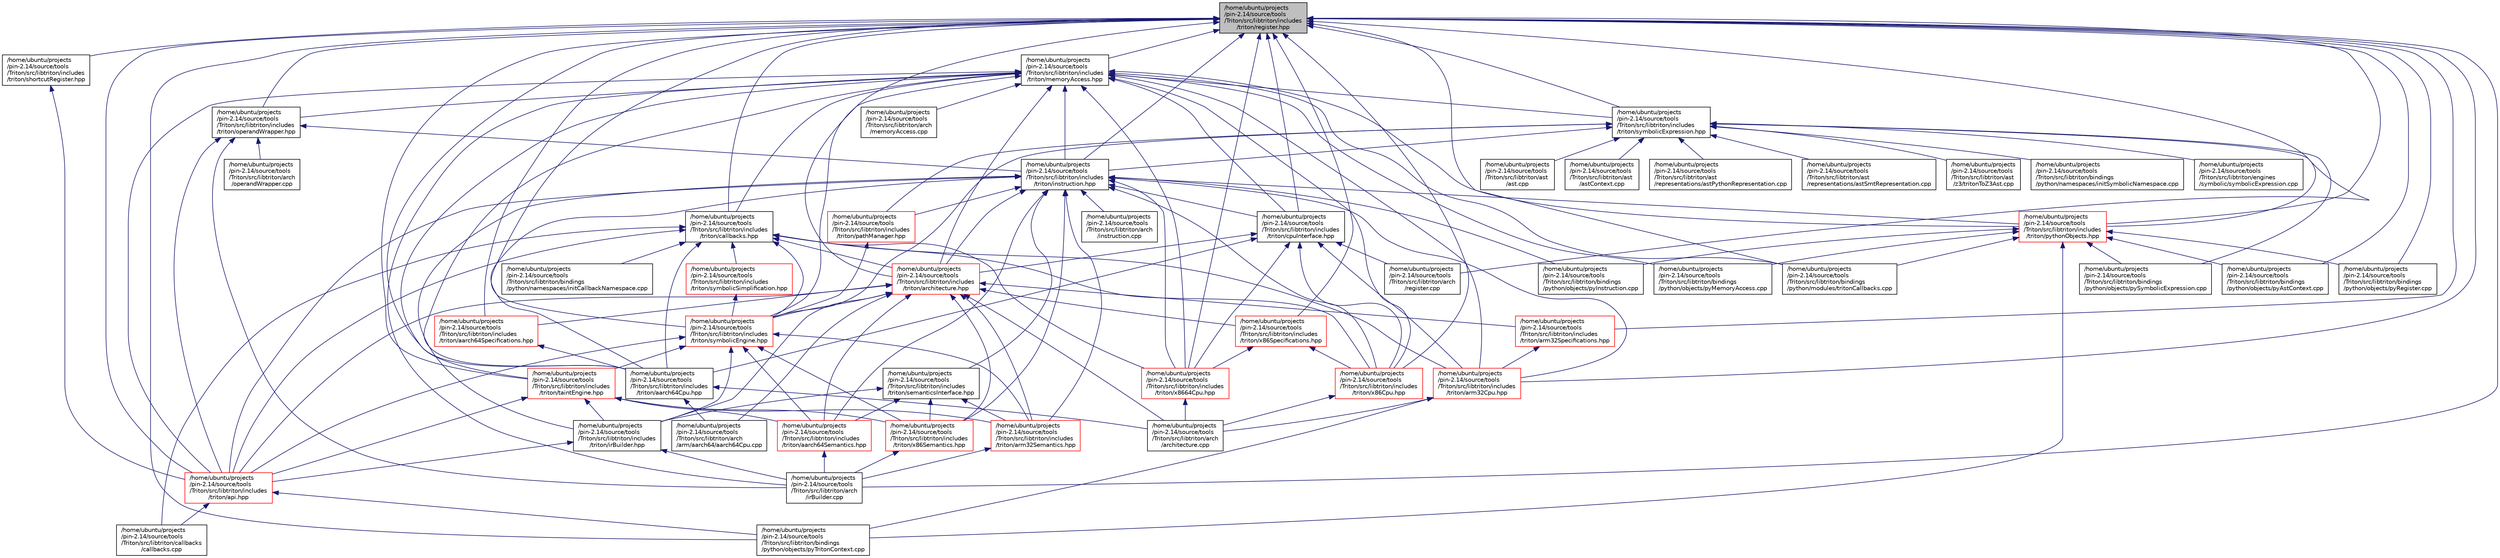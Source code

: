 digraph "/home/ubuntu/projects/pin-2.14/source/tools/Triton/src/libtriton/includes/triton/register.hpp"
{
  edge [fontname="Helvetica",fontsize="10",labelfontname="Helvetica",labelfontsize="10"];
  node [fontname="Helvetica",fontsize="10",shape=record];
  Node0 [label="/home/ubuntu/projects\l/pin-2.14/source/tools\l/Triton/src/libtriton/includes\l/triton/register.hpp",height=0.2,width=0.4,color="black", fillcolor="grey75", style="filled", fontcolor="black"];
  Node0 -> Node1 [dir="back",color="midnightblue",fontsize="10",style="solid",fontname="Helvetica"];
  Node1 [label="/home/ubuntu/projects\l/pin-2.14/source/tools\l/Triton/src/libtriton/includes\l/triton/memoryAccess.hpp",height=0.2,width=0.4,color="black", fillcolor="white", style="filled",URL="$memoryAccess_8hpp.html"];
  Node1 -> Node2 [dir="back",color="midnightblue",fontsize="10",style="solid",fontname="Helvetica"];
  Node2 [label="/home/ubuntu/projects\l/pin-2.14/source/tools\l/Triton/src/libtriton/includes\l/triton/callbacks.hpp",height=0.2,width=0.4,color="black", fillcolor="white", style="filled",URL="$callbacks_8hpp.html"];
  Node2 -> Node3 [dir="back",color="midnightblue",fontsize="10",style="solid",fontname="Helvetica"];
  Node3 [label="/home/ubuntu/projects\l/pin-2.14/source/tools\l/Triton/src/libtriton/includes\l/triton/architecture.hpp",height=0.2,width=0.4,color="red", fillcolor="white", style="filled",URL="$architecture_8hpp.html"];
  Node3 -> Node4 [dir="back",color="midnightblue",fontsize="10",style="solid",fontname="Helvetica"];
  Node4 [label="/home/ubuntu/projects\l/pin-2.14/source/tools\l/Triton/src/libtriton/includes\l/triton/api.hpp",height=0.2,width=0.4,color="red", fillcolor="white", style="filled",URL="$libtriton_2includes_2triton_2api_8hpp.html"];
  Node4 -> Node6 [dir="back",color="midnightblue",fontsize="10",style="solid",fontname="Helvetica"];
  Node6 [label="/home/ubuntu/projects\l/pin-2.14/source/tools\l/Triton/src/libtriton/bindings\l/python/objects/pyTritonContext.cpp",height=0.2,width=0.4,color="black", fillcolor="white", style="filled",URL="$pyTritonContext_8cpp.html"];
  Node4 -> Node7 [dir="back",color="midnightblue",fontsize="10",style="solid",fontname="Helvetica"];
  Node7 [label="/home/ubuntu/projects\l/pin-2.14/source/tools\l/Triton/src/libtriton/callbacks\l/callbacks.cpp",height=0.2,width=0.4,color="black", fillcolor="white", style="filled",URL="$libtriton_2callbacks_2callbacks_8cpp.html"];
  Node3 -> Node17 [dir="back",color="midnightblue",fontsize="10",style="solid",fontname="Helvetica"];
  Node17 [label="/home/ubuntu/projects\l/pin-2.14/source/tools\l/Triton/src/libtriton/includes\l/triton/irBuilder.hpp",height=0.2,width=0.4,color="black", fillcolor="white", style="filled",URL="$irBuilder_8hpp.html"];
  Node17 -> Node4 [dir="back",color="midnightblue",fontsize="10",style="solid",fontname="Helvetica"];
  Node17 -> Node18 [dir="back",color="midnightblue",fontsize="10",style="solid",fontname="Helvetica"];
  Node18 [label="/home/ubuntu/projects\l/pin-2.14/source/tools\l/Triton/src/libtriton/arch\l/irBuilder.cpp",height=0.2,width=0.4,color="black", fillcolor="white", style="filled",URL="$irBuilder_8cpp.html"];
  Node3 -> Node19 [dir="back",color="midnightblue",fontsize="10",style="solid",fontname="Helvetica"];
  Node19 [label="/home/ubuntu/projects\l/pin-2.14/source/tools\l/Triton/src/libtriton/includes\l/triton/symbolicEngine.hpp",height=0.2,width=0.4,color="red", fillcolor="white", style="filled",URL="$symbolicEngine_8hpp.html"];
  Node19 -> Node17 [dir="back",color="midnightblue",fontsize="10",style="solid",fontname="Helvetica"];
  Node19 -> Node20 [dir="back",color="midnightblue",fontsize="10",style="solid",fontname="Helvetica"];
  Node20 [label="/home/ubuntu/projects\l/pin-2.14/source/tools\l/Triton/src/libtriton/includes\l/triton/taintEngine.hpp",height=0.2,width=0.4,color="red", fillcolor="white", style="filled",URL="$taintEngine_8hpp.html"];
  Node20 -> Node17 [dir="back",color="midnightblue",fontsize="10",style="solid",fontname="Helvetica"];
  Node20 -> Node4 [dir="back",color="midnightblue",fontsize="10",style="solid",fontname="Helvetica"];
  Node20 -> Node21 [dir="back",color="midnightblue",fontsize="10",style="solid",fontname="Helvetica"];
  Node21 [label="/home/ubuntu/projects\l/pin-2.14/source/tools\l/Triton/src/libtriton/includes\l/triton/aarch64Semantics.hpp",height=0.2,width=0.4,color="red", fillcolor="white", style="filled",URL="$aarch64Semantics_8hpp.html"];
  Node21 -> Node18 [dir="back",color="midnightblue",fontsize="10",style="solid",fontname="Helvetica"];
  Node20 -> Node23 [dir="back",color="midnightblue",fontsize="10",style="solid",fontname="Helvetica"];
  Node23 [label="/home/ubuntu/projects\l/pin-2.14/source/tools\l/Triton/src/libtriton/includes\l/triton/arm32Semantics.hpp",height=0.2,width=0.4,color="red", fillcolor="white", style="filled",URL="$arm32Semantics_8hpp.html"];
  Node23 -> Node18 [dir="back",color="midnightblue",fontsize="10",style="solid",fontname="Helvetica"];
  Node20 -> Node25 [dir="back",color="midnightblue",fontsize="10",style="solid",fontname="Helvetica"];
  Node25 [label="/home/ubuntu/projects\l/pin-2.14/source/tools\l/Triton/src/libtriton/includes\l/triton/x86Semantics.hpp",height=0.2,width=0.4,color="red", fillcolor="white", style="filled",URL="$x86Semantics_8hpp.html"];
  Node25 -> Node18 [dir="back",color="midnightblue",fontsize="10",style="solid",fontname="Helvetica"];
  Node19 -> Node4 [dir="back",color="midnightblue",fontsize="10",style="solid",fontname="Helvetica"];
  Node19 -> Node21 [dir="back",color="midnightblue",fontsize="10",style="solid",fontname="Helvetica"];
  Node19 -> Node23 [dir="back",color="midnightblue",fontsize="10",style="solid",fontname="Helvetica"];
  Node19 -> Node25 [dir="back",color="midnightblue",fontsize="10",style="solid",fontname="Helvetica"];
  Node3 -> Node30 [dir="back",color="midnightblue",fontsize="10",style="solid",fontname="Helvetica"];
  Node30 [label="/home/ubuntu/projects\l/pin-2.14/source/tools\l/Triton/src/libtriton/includes\l/triton/aarch64Specifications.hpp",height=0.2,width=0.4,color="red", fillcolor="white", style="filled",URL="$aarch64Specifications_8hpp.html"];
  Node30 -> Node31 [dir="back",color="midnightblue",fontsize="10",style="solid",fontname="Helvetica"];
  Node31 [label="/home/ubuntu/projects\l/pin-2.14/source/tools\l/Triton/src/libtriton/includes\l/triton/aarch64Cpu.hpp",height=0.2,width=0.4,color="black", fillcolor="white", style="filled",URL="$aarch64Cpu_8hpp.html"];
  Node31 -> Node32 [dir="back",color="midnightblue",fontsize="10",style="solid",fontname="Helvetica"];
  Node32 [label="/home/ubuntu/projects\l/pin-2.14/source/tools\l/Triton/src/libtriton/arch\l/architecture.cpp",height=0.2,width=0.4,color="black", fillcolor="white", style="filled",URL="$architecture_8cpp.html"];
  Node31 -> Node33 [dir="back",color="midnightblue",fontsize="10",style="solid",fontname="Helvetica"];
  Node33 [label="/home/ubuntu/projects\l/pin-2.14/source/tools\l/Triton/src/libtriton/arch\l/arm/aarch64/aarch64Cpu.cpp",height=0.2,width=0.4,color="black", fillcolor="white", style="filled",URL="$aarch64Cpu_8cpp.html"];
  Node3 -> Node32 [dir="back",color="midnightblue",fontsize="10",style="solid",fontname="Helvetica"];
  Node3 -> Node37 [dir="back",color="midnightblue",fontsize="10",style="solid",fontname="Helvetica"];
  Node37 [label="/home/ubuntu/projects\l/pin-2.14/source/tools\l/Triton/src/libtriton/includes\l/triton/arm32Specifications.hpp",height=0.2,width=0.4,color="red", fillcolor="white", style="filled",URL="$arm32Specifications_8hpp.html"];
  Node37 -> Node38 [dir="back",color="midnightblue",fontsize="10",style="solid",fontname="Helvetica"];
  Node38 [label="/home/ubuntu/projects\l/pin-2.14/source/tools\l/Triton/src/libtriton/includes\l/triton/arm32Cpu.hpp",height=0.2,width=0.4,color="red", fillcolor="white", style="filled",URL="$arm32Cpu_8hpp.html"];
  Node38 -> Node32 [dir="back",color="midnightblue",fontsize="10",style="solid",fontname="Helvetica"];
  Node38 -> Node6 [dir="back",color="midnightblue",fontsize="10",style="solid",fontname="Helvetica"];
  Node3 -> Node41 [dir="back",color="midnightblue",fontsize="10",style="solid",fontname="Helvetica"];
  Node41 [label="/home/ubuntu/projects\l/pin-2.14/source/tools\l/Triton/src/libtriton/includes\l/triton/x86Specifications.hpp",height=0.2,width=0.4,color="red", fillcolor="white", style="filled",URL="$x86Specifications_8hpp.html"];
  Node41 -> Node42 [dir="back",color="midnightblue",fontsize="10",style="solid",fontname="Helvetica"];
  Node42 [label="/home/ubuntu/projects\l/pin-2.14/source/tools\l/Triton/src/libtriton/includes\l/triton/x8664Cpu.hpp",height=0.2,width=0.4,color="red", fillcolor="white", style="filled",URL="$x8664Cpu_8hpp.html"];
  Node42 -> Node32 [dir="back",color="midnightblue",fontsize="10",style="solid",fontname="Helvetica"];
  Node41 -> Node44 [dir="back",color="midnightblue",fontsize="10",style="solid",fontname="Helvetica"];
  Node44 [label="/home/ubuntu/projects\l/pin-2.14/source/tools\l/Triton/src/libtriton/includes\l/triton/x86Cpu.hpp",height=0.2,width=0.4,color="red", fillcolor="white", style="filled",URL="$x86Cpu_8hpp.html"];
  Node44 -> Node32 [dir="back",color="midnightblue",fontsize="10",style="solid",fontname="Helvetica"];
  Node3 -> Node33 [dir="back",color="midnightblue",fontsize="10",style="solid",fontname="Helvetica"];
  Node3 -> Node21 [dir="back",color="midnightblue",fontsize="10",style="solid",fontname="Helvetica"];
  Node3 -> Node23 [dir="back",color="midnightblue",fontsize="10",style="solid",fontname="Helvetica"];
  Node3 -> Node25 [dir="back",color="midnightblue",fontsize="10",style="solid",fontname="Helvetica"];
  Node2 -> Node4 [dir="back",color="midnightblue",fontsize="10",style="solid",fontname="Helvetica"];
  Node2 -> Node19 [dir="back",color="midnightblue",fontsize="10",style="solid",fontname="Helvetica"];
  Node2 -> Node51 [dir="back",color="midnightblue",fontsize="10",style="solid",fontname="Helvetica"];
  Node51 [label="/home/ubuntu/projects\l/pin-2.14/source/tools\l/Triton/src/libtriton/includes\l/triton/symbolicSimplification.hpp",height=0.2,width=0.4,color="red", fillcolor="white", style="filled",URL="$symbolicSimplification_8hpp.html"];
  Node51 -> Node19 [dir="back",color="midnightblue",fontsize="10",style="solid",fontname="Helvetica"];
  Node2 -> Node31 [dir="back",color="midnightblue",fontsize="10",style="solid",fontname="Helvetica"];
  Node2 -> Node38 [dir="back",color="midnightblue",fontsize="10",style="solid",fontname="Helvetica"];
  Node2 -> Node42 [dir="back",color="midnightblue",fontsize="10",style="solid",fontname="Helvetica"];
  Node2 -> Node44 [dir="back",color="midnightblue",fontsize="10",style="solid",fontname="Helvetica"];
  Node2 -> Node53 [dir="back",color="midnightblue",fontsize="10",style="solid",fontname="Helvetica"];
  Node53 [label="/home/ubuntu/projects\l/pin-2.14/source/tools\l/Triton/src/libtriton/bindings\l/python/namespaces/initCallbackNamespace.cpp",height=0.2,width=0.4,color="black", fillcolor="white", style="filled",URL="$initCallbackNamespace_8cpp.html"];
  Node2 -> Node7 [dir="back",color="midnightblue",fontsize="10",style="solid",fontname="Helvetica"];
  Node1 -> Node54 [dir="back",color="midnightblue",fontsize="10",style="solid",fontname="Helvetica"];
  Node54 [label="/home/ubuntu/projects\l/pin-2.14/source/tools\l/Triton/src/libtriton/includes\l/triton/instruction.hpp",height=0.2,width=0.4,color="black", fillcolor="white", style="filled",URL="$instruction_8hpp.html"];
  Node54 -> Node55 [dir="back",color="midnightblue",fontsize="10",style="solid",fontname="Helvetica"];
  Node55 [label="/home/ubuntu/projects\l/pin-2.14/source/tools\l/Triton/src/libtriton/includes\l/triton/cpuInterface.hpp",height=0.2,width=0.4,color="black", fillcolor="white", style="filled",URL="$cpuInterface_8hpp.html"];
  Node55 -> Node3 [dir="back",color="midnightblue",fontsize="10",style="solid",fontname="Helvetica"];
  Node55 -> Node31 [dir="back",color="midnightblue",fontsize="10",style="solid",fontname="Helvetica"];
  Node55 -> Node38 [dir="back",color="midnightblue",fontsize="10",style="solid",fontname="Helvetica"];
  Node55 -> Node42 [dir="back",color="midnightblue",fontsize="10",style="solid",fontname="Helvetica"];
  Node55 -> Node44 [dir="back",color="midnightblue",fontsize="10",style="solid",fontname="Helvetica"];
  Node55 -> Node56 [dir="back",color="midnightblue",fontsize="10",style="solid",fontname="Helvetica"];
  Node56 [label="/home/ubuntu/projects\l/pin-2.14/source/tools\l/Triton/src/libtriton/arch\l/register.cpp",height=0.2,width=0.4,color="black", fillcolor="white", style="filled",URL="$register_8cpp.html"];
  Node54 -> Node3 [dir="back",color="midnightblue",fontsize="10",style="solid",fontname="Helvetica"];
  Node54 -> Node4 [dir="back",color="midnightblue",fontsize="10",style="solid",fontname="Helvetica"];
  Node54 -> Node17 [dir="back",color="midnightblue",fontsize="10",style="solid",fontname="Helvetica"];
  Node54 -> Node57 [dir="back",color="midnightblue",fontsize="10",style="solid",fontname="Helvetica"];
  Node57 [label="/home/ubuntu/projects\l/pin-2.14/source/tools\l/Triton/src/libtriton/includes\l/triton/semanticsInterface.hpp",height=0.2,width=0.4,color="black", fillcolor="white", style="filled",URL="$semanticsInterface_8hpp.html"];
  Node57 -> Node17 [dir="back",color="midnightblue",fontsize="10",style="solid",fontname="Helvetica"];
  Node57 -> Node21 [dir="back",color="midnightblue",fontsize="10",style="solid",fontname="Helvetica"];
  Node57 -> Node23 [dir="back",color="midnightblue",fontsize="10",style="solid",fontname="Helvetica"];
  Node57 -> Node25 [dir="back",color="midnightblue",fontsize="10",style="solid",fontname="Helvetica"];
  Node54 -> Node58 [dir="back",color="midnightblue",fontsize="10",style="solid",fontname="Helvetica"];
  Node58 [label="/home/ubuntu/projects\l/pin-2.14/source/tools\l/Triton/src/libtriton/includes\l/triton/pathManager.hpp",height=0.2,width=0.4,color="red", fillcolor="white", style="filled",URL="$pathManager_8hpp.html"];
  Node58 -> Node19 [dir="back",color="midnightblue",fontsize="10",style="solid",fontname="Helvetica"];
  Node54 -> Node31 [dir="back",color="midnightblue",fontsize="10",style="solid",fontname="Helvetica"];
  Node54 -> Node38 [dir="back",color="midnightblue",fontsize="10",style="solid",fontname="Helvetica"];
  Node54 -> Node42 [dir="back",color="midnightblue",fontsize="10",style="solid",fontname="Helvetica"];
  Node54 -> Node44 [dir="back",color="midnightblue",fontsize="10",style="solid",fontname="Helvetica"];
  Node54 -> Node21 [dir="back",color="midnightblue",fontsize="10",style="solid",fontname="Helvetica"];
  Node54 -> Node23 [dir="back",color="midnightblue",fontsize="10",style="solid",fontname="Helvetica"];
  Node54 -> Node60 [dir="back",color="midnightblue",fontsize="10",style="solid",fontname="Helvetica"];
  Node60 [label="/home/ubuntu/projects\l/pin-2.14/source/tools\l/Triton/src/libtriton/arch\l/instruction.cpp",height=0.2,width=0.4,color="black", fillcolor="white", style="filled",URL="$instruction_8cpp.html"];
  Node54 -> Node25 [dir="back",color="midnightblue",fontsize="10",style="solid",fontname="Helvetica"];
  Node54 -> Node61 [dir="back",color="midnightblue",fontsize="10",style="solid",fontname="Helvetica"];
  Node61 [label="/home/ubuntu/projects\l/pin-2.14/source/tools\l/Triton/src/libtriton/includes\l/triton/pythonObjects.hpp",height=0.2,width=0.4,color="red", fillcolor="white", style="filled",URL="$pythonObjects_8hpp.html"];
  Node61 -> Node62 [dir="back",color="midnightblue",fontsize="10",style="solid",fontname="Helvetica"];
  Node62 [label="/home/ubuntu/projects\l/pin-2.14/source/tools\l/Triton/src/libtriton/bindings\l/python/modules/tritonCallbacks.cpp",height=0.2,width=0.4,color="black", fillcolor="white", style="filled",URL="$tritonCallbacks_8cpp.html"];
  Node61 -> Node64 [dir="back",color="midnightblue",fontsize="10",style="solid",fontname="Helvetica"];
  Node64 [label="/home/ubuntu/projects\l/pin-2.14/source/tools\l/Triton/src/libtriton/bindings\l/python/objects/pyAstContext.cpp",height=0.2,width=0.4,color="black", fillcolor="white", style="filled",URL="$pyAstContext_8cpp.html"];
  Node61 -> Node68 [dir="back",color="midnightblue",fontsize="10",style="solid",fontname="Helvetica"];
  Node68 [label="/home/ubuntu/projects\l/pin-2.14/source/tools\l/Triton/src/libtriton/bindings\l/python/objects/pyInstruction.cpp",height=0.2,width=0.4,color="black", fillcolor="white", style="filled",URL="$pyInstruction_8cpp.html"];
  Node61 -> Node69 [dir="back",color="midnightblue",fontsize="10",style="solid",fontname="Helvetica"];
  Node69 [label="/home/ubuntu/projects\l/pin-2.14/source/tools\l/Triton/src/libtriton/bindings\l/python/objects/pyMemoryAccess.cpp",height=0.2,width=0.4,color="black", fillcolor="white", style="filled",URL="$pyMemoryAccess_8cpp.html"];
  Node61 -> Node71 [dir="back",color="midnightblue",fontsize="10",style="solid",fontname="Helvetica"];
  Node71 [label="/home/ubuntu/projects\l/pin-2.14/source/tools\l/Triton/src/libtriton/bindings\l/python/objects/pyRegister.cpp",height=0.2,width=0.4,color="black", fillcolor="white", style="filled",URL="$pyRegister_8cpp.html"];
  Node61 -> Node73 [dir="back",color="midnightblue",fontsize="10",style="solid",fontname="Helvetica"];
  Node73 [label="/home/ubuntu/projects\l/pin-2.14/source/tools\l/Triton/src/libtriton/bindings\l/python/objects/pySymbolicExpression.cpp",height=0.2,width=0.4,color="black", fillcolor="white", style="filled",URL="$pySymbolicExpression_8cpp.html"];
  Node61 -> Node6 [dir="back",color="midnightblue",fontsize="10",style="solid",fontname="Helvetica"];
  Node54 -> Node68 [dir="back",color="midnightblue",fontsize="10",style="solid",fontname="Helvetica"];
  Node1 -> Node75 [dir="back",color="midnightblue",fontsize="10",style="solid",fontname="Helvetica"];
  Node75 [label="/home/ubuntu/projects\l/pin-2.14/source/tools\l/Triton/src/libtriton/includes\l/triton/operandWrapper.hpp",height=0.2,width=0.4,color="black", fillcolor="white", style="filled",URL="$operandWrapper_8hpp.html"];
  Node75 -> Node54 [dir="back",color="midnightblue",fontsize="10",style="solid",fontname="Helvetica"];
  Node75 -> Node4 [dir="back",color="midnightblue",fontsize="10",style="solid",fontname="Helvetica"];
  Node75 -> Node18 [dir="back",color="midnightblue",fontsize="10",style="solid",fontname="Helvetica"];
  Node75 -> Node76 [dir="back",color="midnightblue",fontsize="10",style="solid",fontname="Helvetica"];
  Node76 [label="/home/ubuntu/projects\l/pin-2.14/source/tools\l/Triton/src/libtriton/arch\l/operandWrapper.cpp",height=0.2,width=0.4,color="black", fillcolor="white", style="filled",URL="$operandWrapper_8cpp.html"];
  Node1 -> Node77 [dir="back",color="midnightblue",fontsize="10",style="solid",fontname="Helvetica"];
  Node77 [label="/home/ubuntu/projects\l/pin-2.14/source/tools\l/Triton/src/libtriton/includes\l/triton/symbolicExpression.hpp",height=0.2,width=0.4,color="black", fillcolor="white", style="filled",URL="$symbolicExpression_8hpp.html"];
  Node77 -> Node54 [dir="back",color="midnightblue",fontsize="10",style="solid",fontname="Helvetica"];
  Node77 -> Node58 [dir="back",color="midnightblue",fontsize="10",style="solid",fontname="Helvetica"];
  Node77 -> Node19 [dir="back",color="midnightblue",fontsize="10",style="solid",fontname="Helvetica"];
  Node77 -> Node78 [dir="back",color="midnightblue",fontsize="10",style="solid",fontname="Helvetica"];
  Node78 [label="/home/ubuntu/projects\l/pin-2.14/source/tools\l/Triton/src/libtriton/ast\l/ast.cpp",height=0.2,width=0.4,color="black", fillcolor="white", style="filled",URL="$ast_8cpp.html"];
  Node77 -> Node79 [dir="back",color="midnightblue",fontsize="10",style="solid",fontname="Helvetica"];
  Node79 [label="/home/ubuntu/projects\l/pin-2.14/source/tools\l/Triton/src/libtriton/ast\l/astContext.cpp",height=0.2,width=0.4,color="black", fillcolor="white", style="filled",URL="$astContext_8cpp.html"];
  Node77 -> Node80 [dir="back",color="midnightblue",fontsize="10",style="solid",fontname="Helvetica"];
  Node80 [label="/home/ubuntu/projects\l/pin-2.14/source/tools\l/Triton/src/libtriton/ast\l/representations/astPythonRepresentation.cpp",height=0.2,width=0.4,color="black", fillcolor="white", style="filled",URL="$astPythonRepresentation_8cpp.html"];
  Node77 -> Node81 [dir="back",color="midnightblue",fontsize="10",style="solid",fontname="Helvetica"];
  Node81 [label="/home/ubuntu/projects\l/pin-2.14/source/tools\l/Triton/src/libtriton/ast\l/representations/astSmtRepresentation.cpp",height=0.2,width=0.4,color="black", fillcolor="white", style="filled",URL="$astSmtRepresentation_8cpp.html"];
  Node77 -> Node82 [dir="back",color="midnightblue",fontsize="10",style="solid",fontname="Helvetica"];
  Node82 [label="/home/ubuntu/projects\l/pin-2.14/source/tools\l/Triton/src/libtriton/ast\l/z3/tritonToZ3Ast.cpp",height=0.2,width=0.4,color="black", fillcolor="white", style="filled",URL="$tritonToZ3Ast_8cpp.html"];
  Node77 -> Node61 [dir="back",color="midnightblue",fontsize="10",style="solid",fontname="Helvetica"];
  Node77 -> Node83 [dir="back",color="midnightblue",fontsize="10",style="solid",fontname="Helvetica"];
  Node83 [label="/home/ubuntu/projects\l/pin-2.14/source/tools\l/Triton/src/libtriton/bindings\l/python/namespaces/initSymbolicNamespace.cpp",height=0.2,width=0.4,color="black", fillcolor="white", style="filled",URL="$initSymbolicNamespace_8cpp.html"];
  Node77 -> Node73 [dir="back",color="midnightblue",fontsize="10",style="solid",fontname="Helvetica"];
  Node77 -> Node84 [dir="back",color="midnightblue",fontsize="10",style="solid",fontname="Helvetica"];
  Node84 [label="/home/ubuntu/projects\l/pin-2.14/source/tools\l/Triton/src/libtriton/engines\l/symbolic/symbolicExpression.cpp",height=0.2,width=0.4,color="black", fillcolor="white", style="filled",URL="$symbolicExpression_8cpp.html"];
  Node1 -> Node55 [dir="back",color="midnightblue",fontsize="10",style="solid",fontname="Helvetica"];
  Node1 -> Node3 [dir="back",color="midnightblue",fontsize="10",style="solid",fontname="Helvetica"];
  Node1 -> Node19 [dir="back",color="midnightblue",fontsize="10",style="solid",fontname="Helvetica"];
  Node1 -> Node20 [dir="back",color="midnightblue",fontsize="10",style="solid",fontname="Helvetica"];
  Node1 -> Node4 [dir="back",color="midnightblue",fontsize="10",style="solid",fontname="Helvetica"];
  Node1 -> Node31 [dir="back",color="midnightblue",fontsize="10",style="solid",fontname="Helvetica"];
  Node1 -> Node38 [dir="back",color="midnightblue",fontsize="10",style="solid",fontname="Helvetica"];
  Node1 -> Node42 [dir="back",color="midnightblue",fontsize="10",style="solid",fontname="Helvetica"];
  Node1 -> Node44 [dir="back",color="midnightblue",fontsize="10",style="solid",fontname="Helvetica"];
  Node1 -> Node18 [dir="back",color="midnightblue",fontsize="10",style="solid",fontname="Helvetica"];
  Node1 -> Node85 [dir="back",color="midnightblue",fontsize="10",style="solid",fontname="Helvetica"];
  Node85 [label="/home/ubuntu/projects\l/pin-2.14/source/tools\l/Triton/src/libtriton/arch\l/memoryAccess.cpp",height=0.2,width=0.4,color="black", fillcolor="white", style="filled",URL="$memoryAccess_8cpp.html"];
  Node1 -> Node61 [dir="back",color="midnightblue",fontsize="10",style="solid",fontname="Helvetica"];
  Node1 -> Node62 [dir="back",color="midnightblue",fontsize="10",style="solid",fontname="Helvetica"];
  Node1 -> Node69 [dir="back",color="midnightblue",fontsize="10",style="solid",fontname="Helvetica"];
  Node0 -> Node2 [dir="back",color="midnightblue",fontsize="10",style="solid",fontname="Helvetica"];
  Node0 -> Node75 [dir="back",color="midnightblue",fontsize="10",style="solid",fontname="Helvetica"];
  Node0 -> Node54 [dir="back",color="midnightblue",fontsize="10",style="solid",fontname="Helvetica"];
  Node0 -> Node77 [dir="back",color="midnightblue",fontsize="10",style="solid",fontname="Helvetica"];
  Node0 -> Node55 [dir="back",color="midnightblue",fontsize="10",style="solid",fontname="Helvetica"];
  Node0 -> Node3 [dir="back",color="midnightblue",fontsize="10",style="solid",fontname="Helvetica"];
  Node0 -> Node19 [dir="back",color="midnightblue",fontsize="10",style="solid",fontname="Helvetica"];
  Node0 -> Node20 [dir="back",color="midnightblue",fontsize="10",style="solid",fontname="Helvetica"];
  Node0 -> Node4 [dir="back",color="midnightblue",fontsize="10",style="solid",fontname="Helvetica"];
  Node0 -> Node86 [dir="back",color="midnightblue",fontsize="10",style="solid",fontname="Helvetica"];
  Node86 [label="/home/ubuntu/projects\l/pin-2.14/source/tools\l/Triton/src/libtriton/includes\l/triton/shortcutRegister.hpp",height=0.2,width=0.4,color="black", fillcolor="white", style="filled",URL="$shortcutRegister_8hpp.html"];
  Node86 -> Node4 [dir="back",color="midnightblue",fontsize="10",style="solid",fontname="Helvetica"];
  Node0 -> Node30 [dir="back",color="midnightblue",fontsize="10",style="solid",fontname="Helvetica"];
  Node0 -> Node31 [dir="back",color="midnightblue",fontsize="10",style="solid",fontname="Helvetica"];
  Node0 -> Node38 [dir="back",color="midnightblue",fontsize="10",style="solid",fontname="Helvetica"];
  Node0 -> Node37 [dir="back",color="midnightblue",fontsize="10",style="solid",fontname="Helvetica"];
  Node0 -> Node42 [dir="back",color="midnightblue",fontsize="10",style="solid",fontname="Helvetica"];
  Node0 -> Node41 [dir="back",color="midnightblue",fontsize="10",style="solid",fontname="Helvetica"];
  Node0 -> Node44 [dir="back",color="midnightblue",fontsize="10",style="solid",fontname="Helvetica"];
  Node0 -> Node18 [dir="back",color="midnightblue",fontsize="10",style="solid",fontname="Helvetica"];
  Node0 -> Node56 [dir="back",color="midnightblue",fontsize="10",style="solid",fontname="Helvetica"];
  Node0 -> Node61 [dir="back",color="midnightblue",fontsize="10",style="solid",fontname="Helvetica"];
  Node0 -> Node62 [dir="back",color="midnightblue",fontsize="10",style="solid",fontname="Helvetica"];
  Node0 -> Node64 [dir="back",color="midnightblue",fontsize="10",style="solid",fontname="Helvetica"];
  Node0 -> Node71 [dir="back",color="midnightblue",fontsize="10",style="solid",fontname="Helvetica"];
  Node0 -> Node6 [dir="back",color="midnightblue",fontsize="10",style="solid",fontname="Helvetica"];
}
